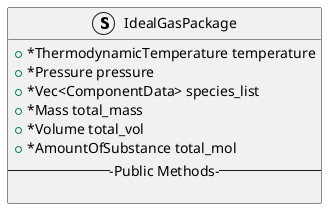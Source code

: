 @startuml ideal_gas_package_class_design


Struct IdealGasPackage {
  + *ThermodynamicTemperature temperature
  + *Pressure pressure
  + *Vec<ComponentData> species_list
  + *Mass total_mass
  + *Volume total_vol
  + *AmountOfSubstance total_mol
  ---Public Methods---
  
}


@enduml
